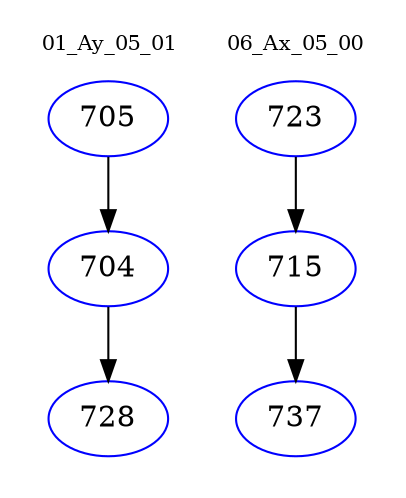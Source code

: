 digraph{
subgraph cluster_0 {
color = white
label = "01_Ay_05_01";
fontsize=10;
T0_705 [label="705", color="blue"]
T0_705 -> T0_704 [color="black"]
T0_704 [label="704", color="blue"]
T0_704 -> T0_728 [color="black"]
T0_728 [label="728", color="blue"]
}
subgraph cluster_1 {
color = white
label = "06_Ax_05_00";
fontsize=10;
T1_723 [label="723", color="blue"]
T1_723 -> T1_715 [color="black"]
T1_715 [label="715", color="blue"]
T1_715 -> T1_737 [color="black"]
T1_737 [label="737", color="blue"]
}
}

